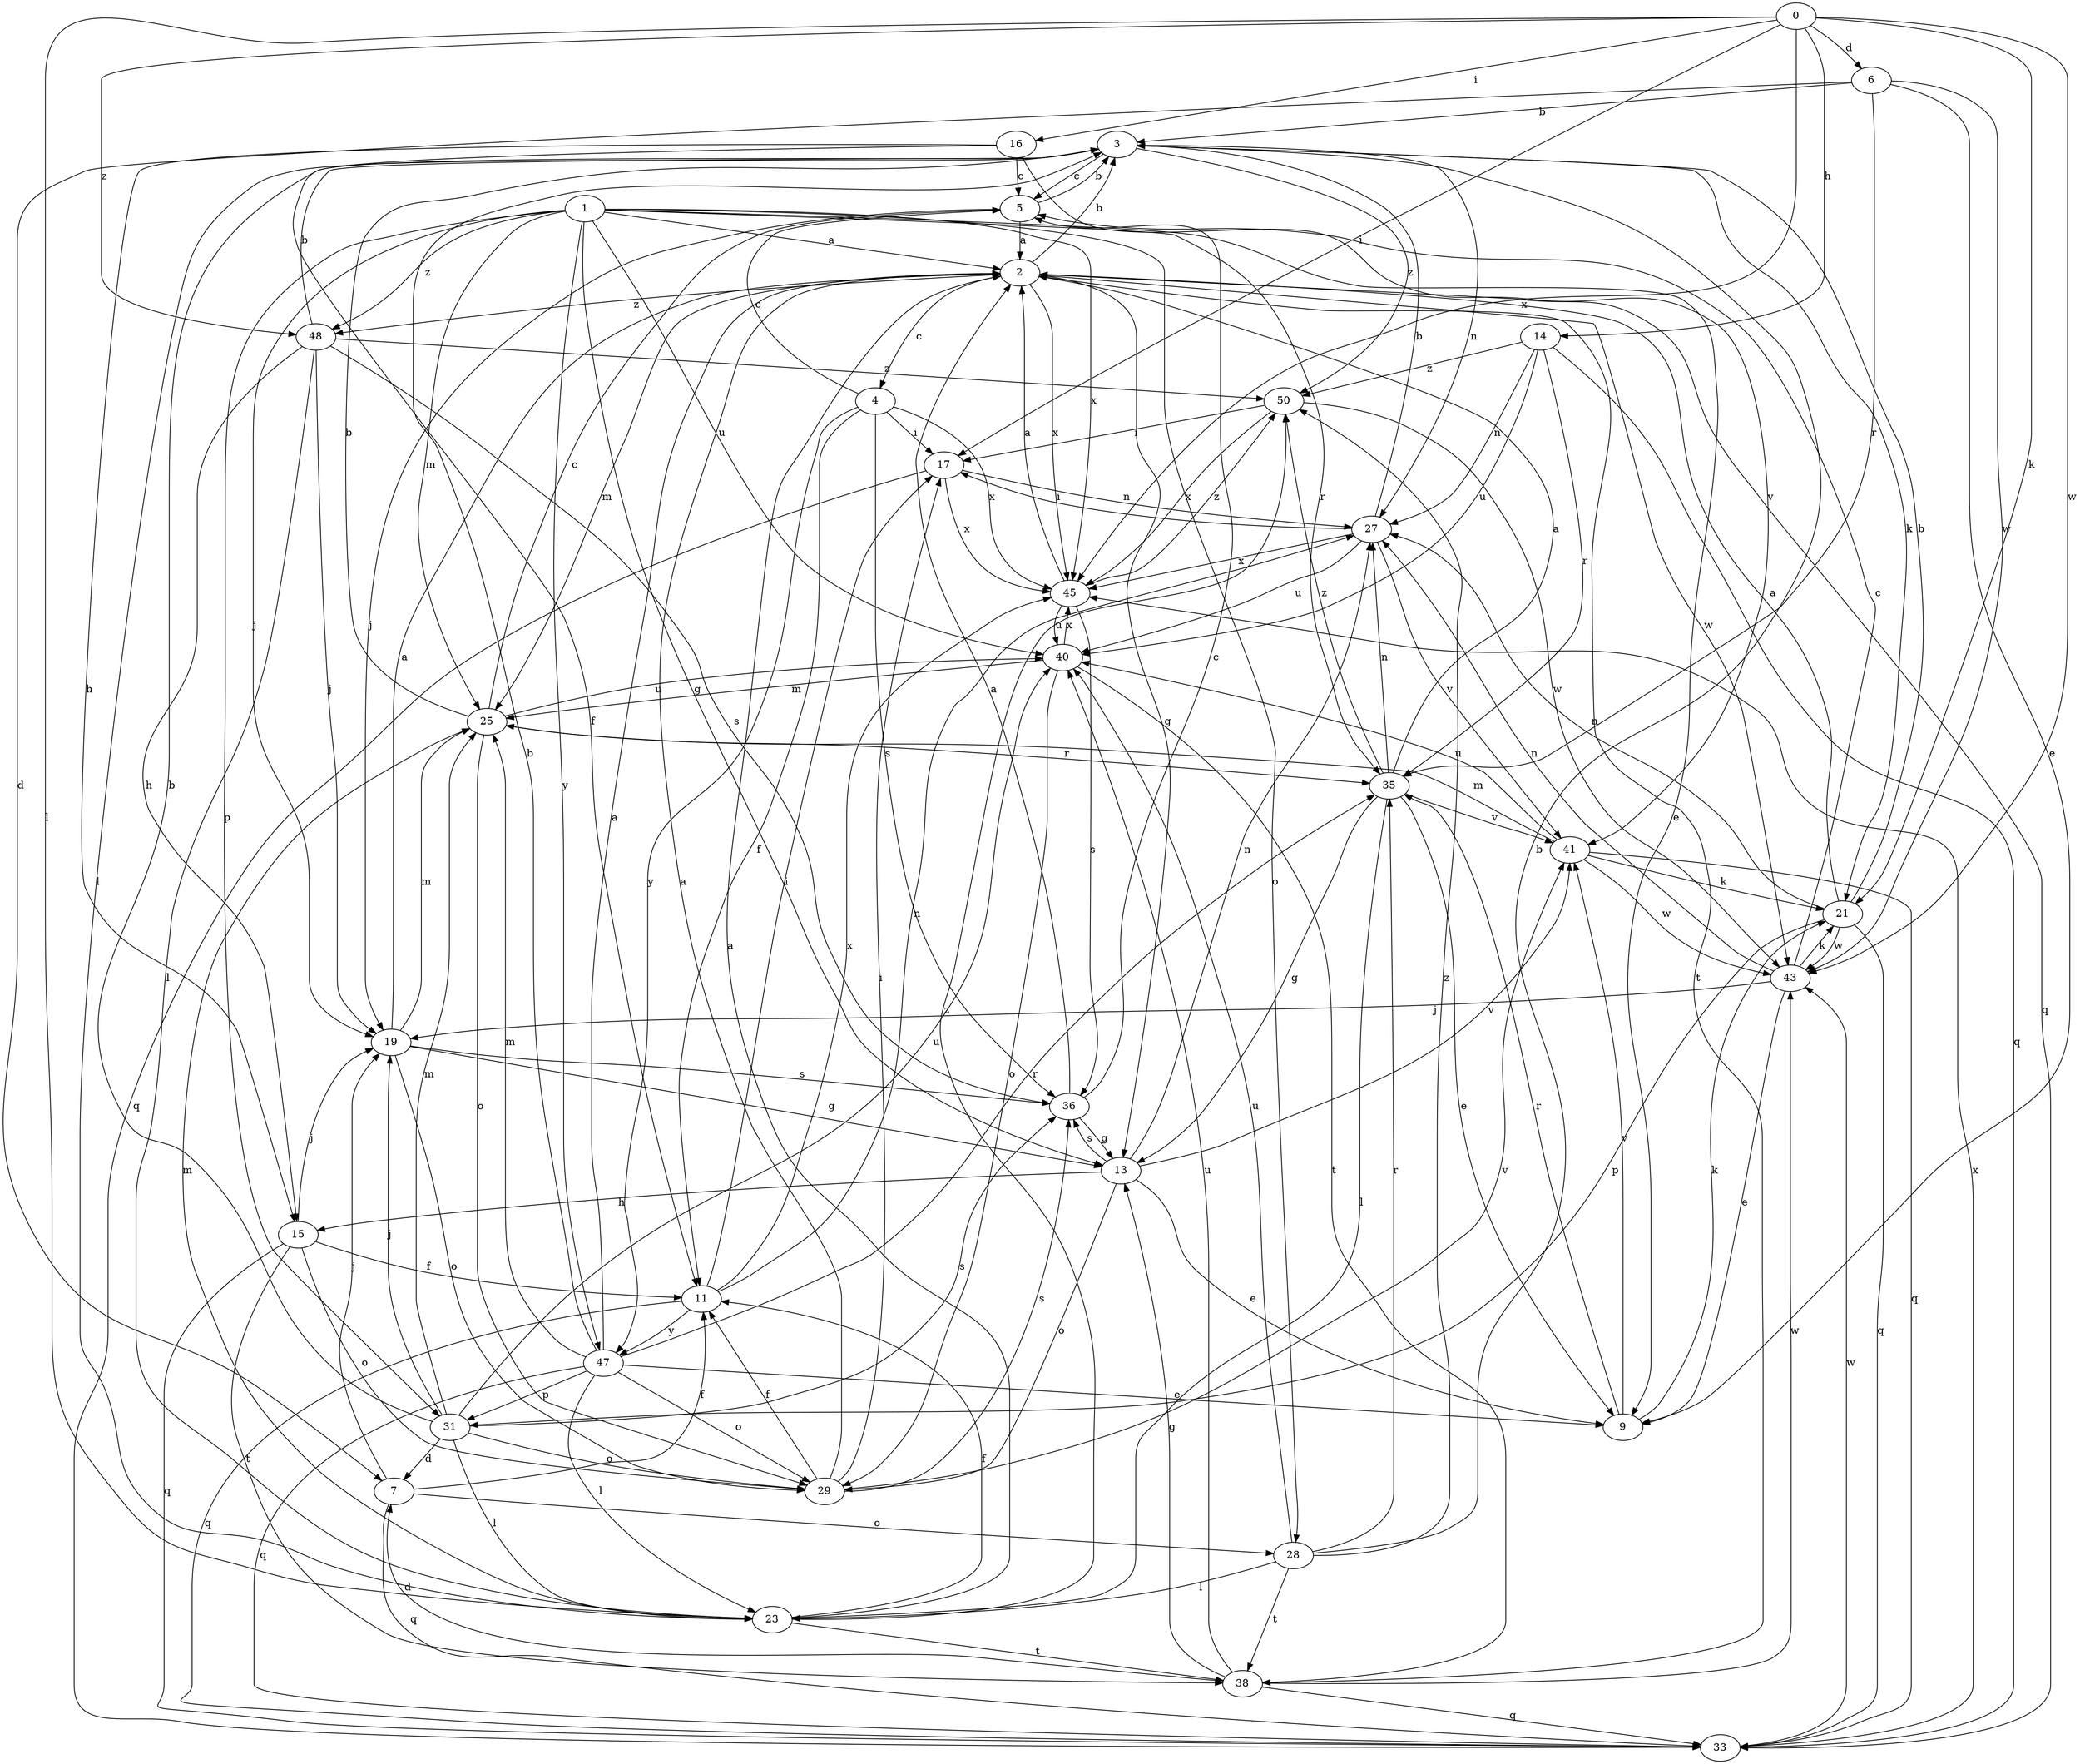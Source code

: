 strict digraph  {
0;
1;
2;
3;
4;
5;
6;
7;
9;
11;
13;
14;
15;
16;
17;
19;
21;
23;
25;
27;
28;
29;
31;
33;
35;
36;
38;
40;
41;
43;
45;
47;
48;
50;
0 -> 6  [label=d];
0 -> 14  [label=h];
0 -> 16  [label=i];
0 -> 17  [label=i];
0 -> 21  [label=k];
0 -> 23  [label=l];
0 -> 43  [label=w];
0 -> 45  [label=x];
0 -> 48  [label=z];
1 -> 2  [label=a];
1 -> 9  [label=e];
1 -> 13  [label=g];
1 -> 19  [label=j];
1 -> 25  [label=m];
1 -> 28  [label=o];
1 -> 31  [label=p];
1 -> 35  [label=r];
1 -> 40  [label=u];
1 -> 45  [label=x];
1 -> 47  [label=y];
1 -> 48  [label=z];
2 -> 3  [label=b];
2 -> 4  [label=c];
2 -> 13  [label=g];
2 -> 25  [label=m];
2 -> 33  [label=q];
2 -> 38  [label=t];
2 -> 43  [label=w];
2 -> 45  [label=x];
2 -> 48  [label=z];
3 -> 5  [label=c];
3 -> 21  [label=k];
3 -> 23  [label=l];
3 -> 27  [label=n];
3 -> 50  [label=z];
4 -> 5  [label=c];
4 -> 11  [label=f];
4 -> 17  [label=i];
4 -> 36  [label=s];
4 -> 45  [label=x];
4 -> 47  [label=y];
5 -> 2  [label=a];
5 -> 3  [label=b];
5 -> 19  [label=j];
6 -> 3  [label=b];
6 -> 7  [label=d];
6 -> 9  [label=e];
6 -> 35  [label=r];
6 -> 43  [label=w];
7 -> 11  [label=f];
7 -> 19  [label=j];
7 -> 28  [label=o];
7 -> 33  [label=q];
9 -> 21  [label=k];
9 -> 35  [label=r];
9 -> 41  [label=v];
11 -> 17  [label=i];
11 -> 27  [label=n];
11 -> 33  [label=q];
11 -> 45  [label=x];
11 -> 47  [label=y];
13 -> 9  [label=e];
13 -> 15  [label=h];
13 -> 27  [label=n];
13 -> 29  [label=o];
13 -> 36  [label=s];
13 -> 41  [label=v];
14 -> 27  [label=n];
14 -> 33  [label=q];
14 -> 35  [label=r];
14 -> 40  [label=u];
14 -> 50  [label=z];
15 -> 11  [label=f];
15 -> 19  [label=j];
15 -> 29  [label=o];
15 -> 33  [label=q];
15 -> 38  [label=t];
16 -> 5  [label=c];
16 -> 11  [label=f];
16 -> 15  [label=h];
16 -> 41  [label=v];
17 -> 27  [label=n];
17 -> 33  [label=q];
17 -> 45  [label=x];
19 -> 2  [label=a];
19 -> 13  [label=g];
19 -> 25  [label=m];
19 -> 29  [label=o];
19 -> 36  [label=s];
21 -> 2  [label=a];
21 -> 3  [label=b];
21 -> 27  [label=n];
21 -> 31  [label=p];
21 -> 33  [label=q];
21 -> 43  [label=w];
23 -> 2  [label=a];
23 -> 11  [label=f];
23 -> 25  [label=m];
23 -> 38  [label=t];
23 -> 50  [label=z];
25 -> 3  [label=b];
25 -> 5  [label=c];
25 -> 29  [label=o];
25 -> 35  [label=r];
25 -> 40  [label=u];
27 -> 3  [label=b];
27 -> 17  [label=i];
27 -> 40  [label=u];
27 -> 41  [label=v];
27 -> 45  [label=x];
28 -> 3  [label=b];
28 -> 23  [label=l];
28 -> 35  [label=r];
28 -> 38  [label=t];
28 -> 40  [label=u];
28 -> 50  [label=z];
29 -> 2  [label=a];
29 -> 11  [label=f];
29 -> 17  [label=i];
29 -> 36  [label=s];
29 -> 41  [label=v];
31 -> 3  [label=b];
31 -> 7  [label=d];
31 -> 19  [label=j];
31 -> 23  [label=l];
31 -> 25  [label=m];
31 -> 29  [label=o];
31 -> 36  [label=s];
31 -> 40  [label=u];
33 -> 43  [label=w];
33 -> 45  [label=x];
35 -> 2  [label=a];
35 -> 9  [label=e];
35 -> 13  [label=g];
35 -> 23  [label=l];
35 -> 27  [label=n];
35 -> 41  [label=v];
35 -> 50  [label=z];
36 -> 2  [label=a];
36 -> 5  [label=c];
36 -> 13  [label=g];
38 -> 7  [label=d];
38 -> 13  [label=g];
38 -> 33  [label=q];
38 -> 40  [label=u];
38 -> 43  [label=w];
40 -> 25  [label=m];
40 -> 29  [label=o];
40 -> 38  [label=t];
40 -> 45  [label=x];
41 -> 21  [label=k];
41 -> 25  [label=m];
41 -> 33  [label=q];
41 -> 40  [label=u];
41 -> 43  [label=w];
43 -> 5  [label=c];
43 -> 9  [label=e];
43 -> 19  [label=j];
43 -> 21  [label=k];
43 -> 27  [label=n];
45 -> 2  [label=a];
45 -> 36  [label=s];
45 -> 40  [label=u];
45 -> 50  [label=z];
47 -> 2  [label=a];
47 -> 3  [label=b];
47 -> 9  [label=e];
47 -> 23  [label=l];
47 -> 25  [label=m];
47 -> 29  [label=o];
47 -> 31  [label=p];
47 -> 33  [label=q];
47 -> 35  [label=r];
48 -> 3  [label=b];
48 -> 15  [label=h];
48 -> 19  [label=j];
48 -> 23  [label=l];
48 -> 36  [label=s];
48 -> 50  [label=z];
50 -> 17  [label=i];
50 -> 43  [label=w];
50 -> 45  [label=x];
}
